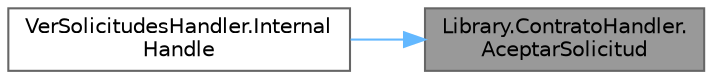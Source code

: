 digraph "Library.ContratoHandler.AceptarSolicitud"
{
 // INTERACTIVE_SVG=YES
 // LATEX_PDF_SIZE
  bgcolor="transparent";
  edge [fontname=Helvetica,fontsize=10,labelfontname=Helvetica,labelfontsize=10];
  node [fontname=Helvetica,fontsize=10,shape=box,height=0.2,width=0.4];
  rankdir="RL";
  Node1 [label="Library.ContratoHandler.\lAceptarSolicitud",height=0.2,width=0.4,color="gray40", fillcolor="grey60", style="filled", fontcolor="black",tooltip="Método para aceptar una solicitud."];
  Node1 -> Node2 [dir="back",color="steelblue1",style="solid"];
  Node2 [label="VerSolicitudesHandler.Internal\lHandle",height=0.2,width=0.4,color="grey40", fillcolor="white", style="filled",URL="$classVerSolicitudesHandler.html#a1e63b22d8a14776e4d0e796fd2ce9e85",tooltip="Procesa el mensaje \"Categorias\" y retorna true; retorna false en caso contrario."];
}
